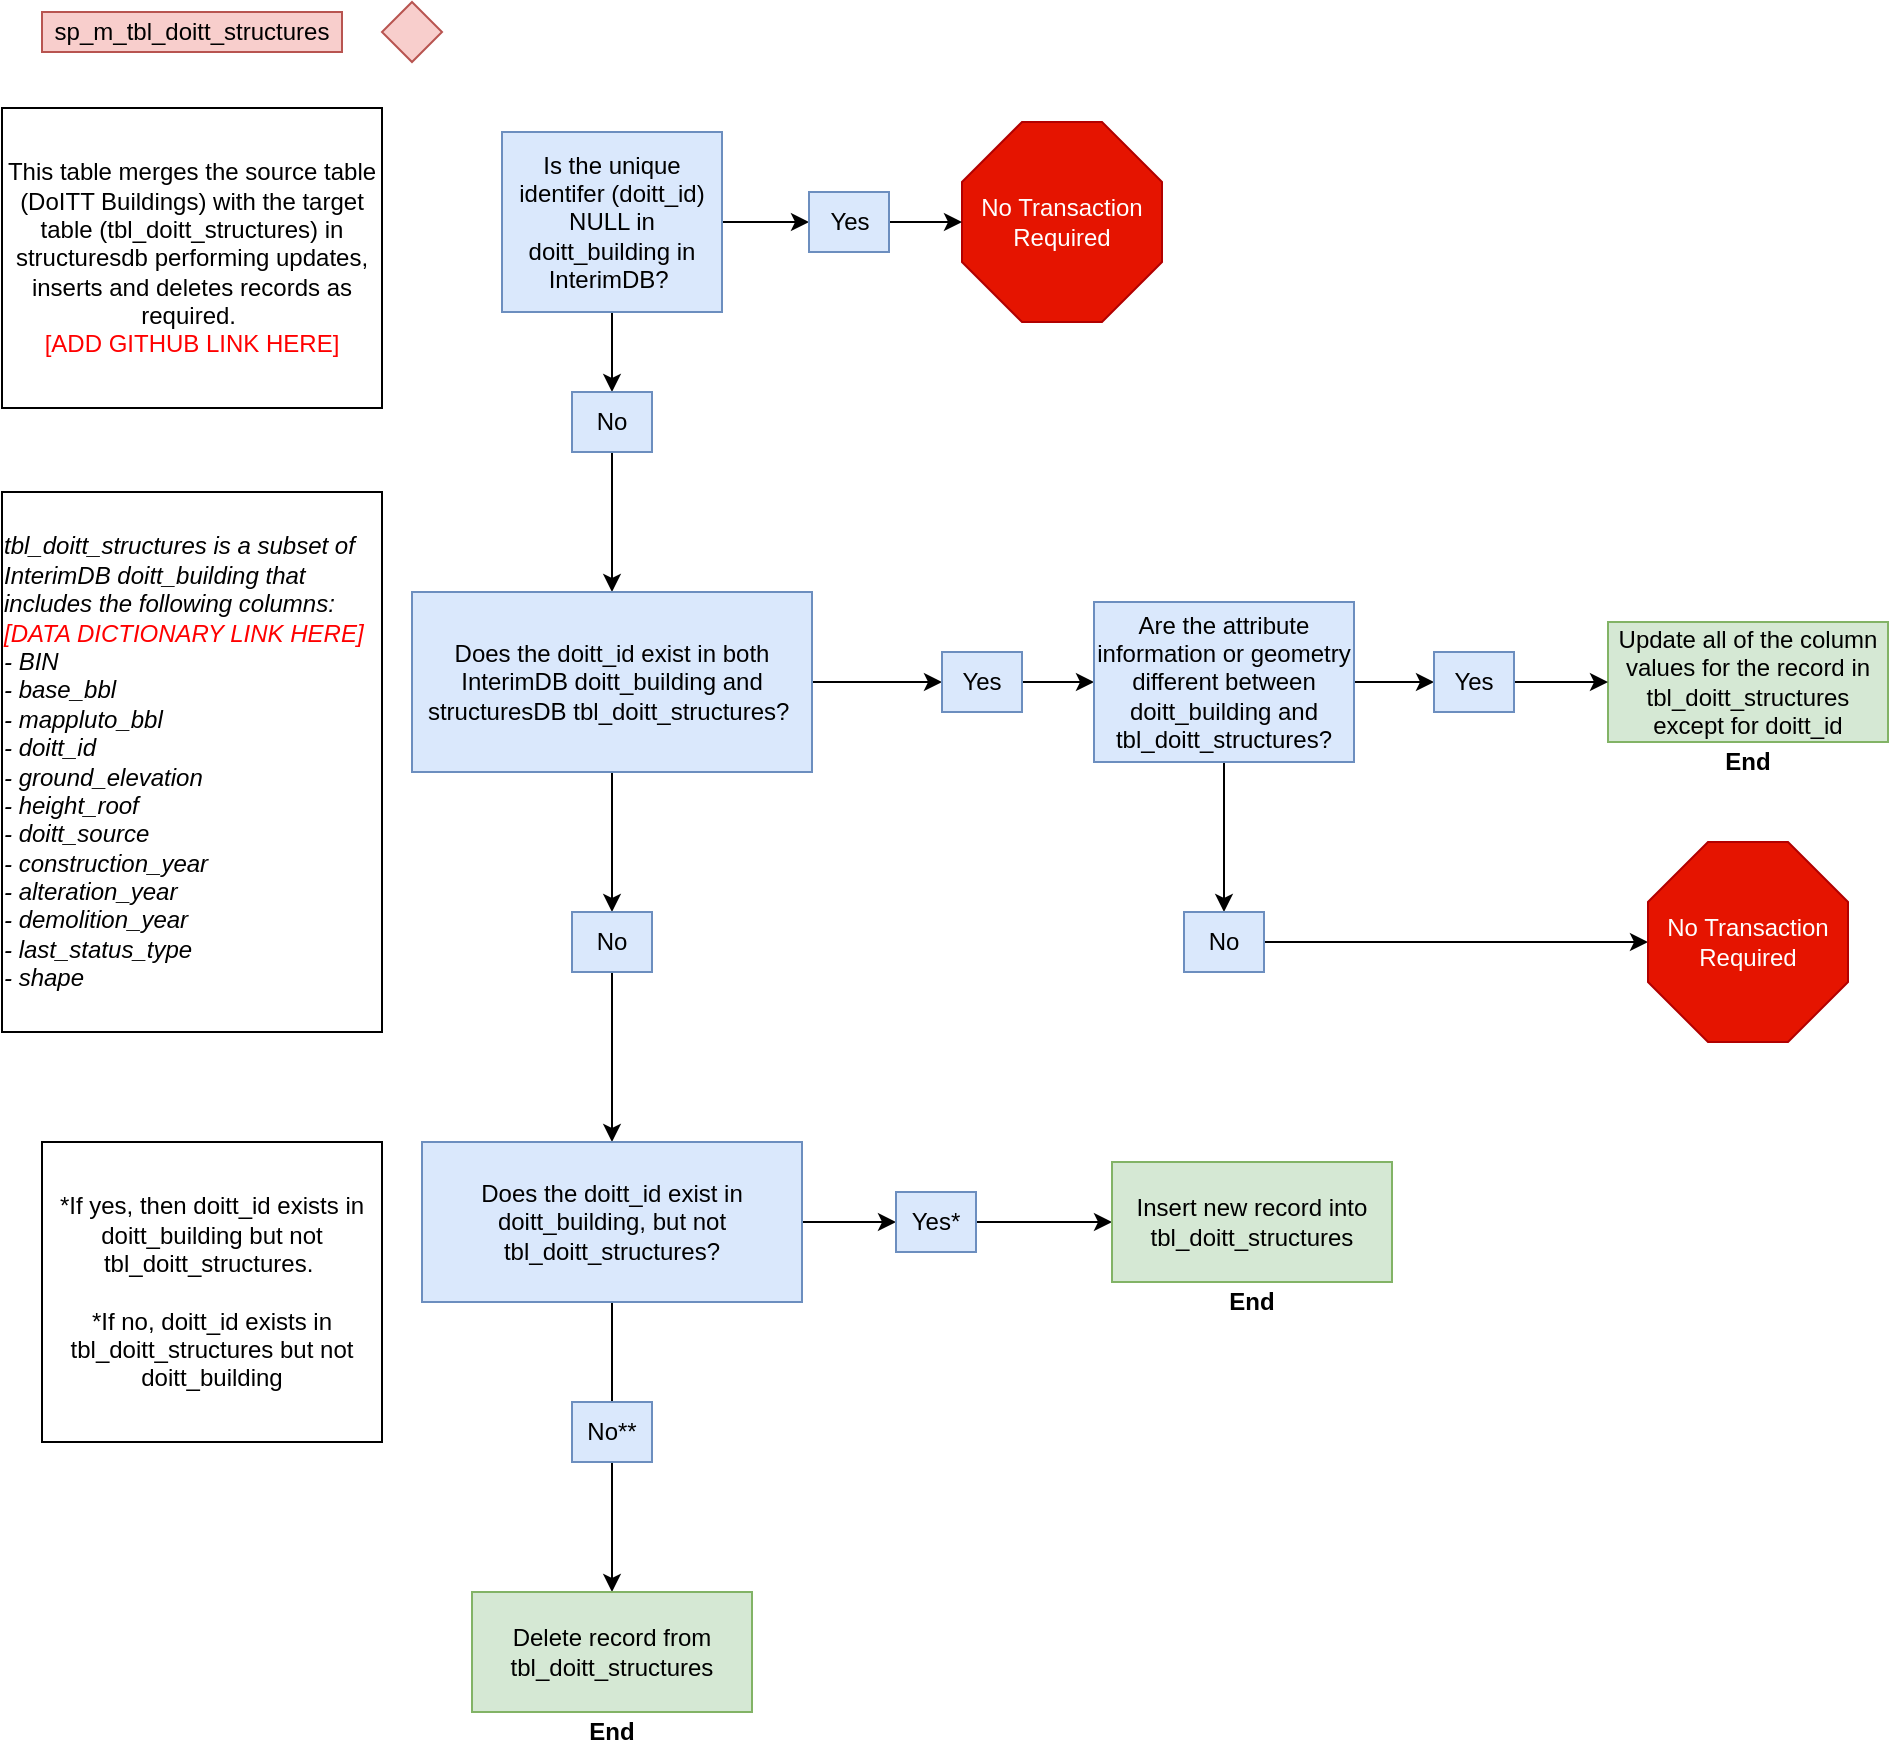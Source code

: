 <mxfile version="13.6.2" type="github">
  <diagram id="C5RBs43oDa-KdzZeNtuy" name="Page-1">
    <mxGraphModel dx="1083" dy="1847" grid="1" gridSize="10" guides="1" tooltips="1" connect="1" arrows="1" fold="1" page="1" pageScale="1" pageWidth="827" pageHeight="1169" math="0" shadow="0">
      <root>
        <mxCell id="WIyWlLk6GJQsqaUBKTNV-0" />
        <mxCell id="WIyWlLk6GJQsqaUBKTNV-1" parent="WIyWlLk6GJQsqaUBKTNV-0" />
        <mxCell id="sJDHbs98hqvbq1RDkTgL-3" value="" style="rhombus;whiteSpace=wrap;html=1;fillColor=#f8cecc;strokeColor=#b85450;fontSize=12;" vertex="1" parent="WIyWlLk6GJQsqaUBKTNV-1">
          <mxGeometry x="200" y="-105" width="30" height="30" as="geometry" />
        </mxCell>
        <mxCell id="sJDHbs98hqvbq1RDkTgL-4" value="sp_m_tbl_doitt_structures" style="rounded=0;whiteSpace=wrap;html=1;fillColor=#f8cecc;strokeColor=#b85450;fontSize=12;" vertex="1" parent="WIyWlLk6GJQsqaUBKTNV-1">
          <mxGeometry x="30" y="-100" width="150" height="20" as="geometry" />
        </mxCell>
        <mxCell id="sJDHbs98hqvbq1RDkTgL-6" value="&lt;font style=&quot;font-size: 12px;&quot;&gt;&lt;span style=&quot;font-size: 12px;&quot;&gt;This table merges the source table (DoITT Buildings) with the target table (tbl_doitt_structures) in structuresdb performing updates, inserts and deletes records as required.&amp;nbsp;&lt;br style=&quot;font-size: 12px;&quot;&gt;&lt;/span&gt;&lt;font style=&quot;font-size: 12px;&quot; color=&quot;#ff0000&quot;&gt;[ADD GITHUB LINK HERE]&lt;/font&gt;&lt;/font&gt;" style="rounded=0;whiteSpace=wrap;html=1;fontSize=12;" vertex="1" parent="WIyWlLk6GJQsqaUBKTNV-1">
          <mxGeometry x="10" y="-52" width="190" height="150" as="geometry" />
        </mxCell>
        <mxCell id="sJDHbs98hqvbq1RDkTgL-17" value="" style="edgeStyle=orthogonalEdgeStyle;rounded=0;orthogonalLoop=1;jettySize=auto;html=1;fontSize=12;" edge="1" parent="WIyWlLk6GJQsqaUBKTNV-1" source="sJDHbs98hqvbq1RDkTgL-8" target="sJDHbs98hqvbq1RDkTgL-15">
          <mxGeometry relative="1" as="geometry" />
        </mxCell>
        <mxCell id="sJDHbs98hqvbq1RDkTgL-20" value="" style="edgeStyle=orthogonalEdgeStyle;rounded=0;orthogonalLoop=1;jettySize=auto;html=1;fontSize=12;" edge="1" parent="WIyWlLk6GJQsqaUBKTNV-1" source="sJDHbs98hqvbq1RDkTgL-8" target="sJDHbs98hqvbq1RDkTgL-19">
          <mxGeometry relative="1" as="geometry" />
        </mxCell>
        <mxCell id="sJDHbs98hqvbq1RDkTgL-8" value="&lt;font style=&quot;font-size: 12px;&quot;&gt;Is the unique identifer (doitt_id) NULL in doitt_building in InterimDB?&amp;nbsp;&lt;/font&gt;" style="rounded=0;whiteSpace=wrap;html=1;fillColor=#dae8fc;strokeColor=#6c8ebf;fontSize=12;" vertex="1" parent="WIyWlLk6GJQsqaUBKTNV-1">
          <mxGeometry x="260" y="-40" width="110" height="90" as="geometry" />
        </mxCell>
        <mxCell id="sJDHbs98hqvbq1RDkTgL-14" value="No Transaction Required" style="whiteSpace=wrap;html=1;shape=mxgraph.basic.octagon2;align=center;verticalAlign=middle;dx=15;fillColor=#e51400;strokeColor=#B20000;fontColor=#ffffff;" vertex="1" parent="WIyWlLk6GJQsqaUBKTNV-1">
          <mxGeometry x="490" y="-45" width="100" height="100" as="geometry" />
        </mxCell>
        <mxCell id="sJDHbs98hqvbq1RDkTgL-18" value="" style="edgeStyle=orthogonalEdgeStyle;rounded=0;orthogonalLoop=1;jettySize=auto;html=1;fontSize=12;" edge="1" parent="WIyWlLk6GJQsqaUBKTNV-1" source="sJDHbs98hqvbq1RDkTgL-15" target="sJDHbs98hqvbq1RDkTgL-14">
          <mxGeometry relative="1" as="geometry" />
        </mxCell>
        <mxCell id="sJDHbs98hqvbq1RDkTgL-15" value="Yes" style="rounded=0;whiteSpace=wrap;html=1;fillColor=#dae8fc;strokeColor=#6c8ebf;fontSize=12;" vertex="1" parent="WIyWlLk6GJQsqaUBKTNV-1">
          <mxGeometry x="413.5" y="-10" width="40" height="30" as="geometry" />
        </mxCell>
        <mxCell id="sJDHbs98hqvbq1RDkTgL-22" value="" style="edgeStyle=orthogonalEdgeStyle;rounded=0;orthogonalLoop=1;jettySize=auto;html=1;fontSize=12;" edge="1" parent="WIyWlLk6GJQsqaUBKTNV-1" source="sJDHbs98hqvbq1RDkTgL-19" target="sJDHbs98hqvbq1RDkTgL-21">
          <mxGeometry relative="1" as="geometry" />
        </mxCell>
        <mxCell id="sJDHbs98hqvbq1RDkTgL-19" value="No" style="rounded=0;whiteSpace=wrap;html=1;fillColor=#dae8fc;strokeColor=#6c8ebf;fontSize=12;" vertex="1" parent="WIyWlLk6GJQsqaUBKTNV-1">
          <mxGeometry x="295" y="90" width="40" height="30" as="geometry" />
        </mxCell>
        <mxCell id="sJDHbs98hqvbq1RDkTgL-24" value="" style="edgeStyle=orthogonalEdgeStyle;rounded=0;orthogonalLoop=1;jettySize=auto;html=1;fontSize=12;" edge="1" parent="WIyWlLk6GJQsqaUBKTNV-1" source="sJDHbs98hqvbq1RDkTgL-21" target="sJDHbs98hqvbq1RDkTgL-23">
          <mxGeometry relative="1" as="geometry" />
        </mxCell>
        <mxCell id="sJDHbs98hqvbq1RDkTgL-36" value="" style="edgeStyle=orthogonalEdgeStyle;rounded=0;orthogonalLoop=1;jettySize=auto;html=1;fontSize=12;" edge="1" parent="WIyWlLk6GJQsqaUBKTNV-1" source="sJDHbs98hqvbq1RDkTgL-21" target="sJDHbs98hqvbq1RDkTgL-35">
          <mxGeometry relative="1" as="geometry" />
        </mxCell>
        <mxCell id="sJDHbs98hqvbq1RDkTgL-21" value="&lt;font style=&quot;font-size: 12px&quot;&gt;Does the doitt_id exist in both InterimDB doitt_building and structuresDB tbl_doitt_structures?&amp;nbsp;&lt;/font&gt;" style="rounded=0;whiteSpace=wrap;html=1;fillColor=#dae8fc;strokeColor=#6c8ebf;fontSize=12;" vertex="1" parent="WIyWlLk6GJQsqaUBKTNV-1">
          <mxGeometry x="215" y="190" width="200" height="90" as="geometry" />
        </mxCell>
        <mxCell id="sJDHbs98hqvbq1RDkTgL-26" value="" style="edgeStyle=orthogonalEdgeStyle;rounded=0;orthogonalLoop=1;jettySize=auto;html=1;fontSize=12;" edge="1" parent="WIyWlLk6GJQsqaUBKTNV-1" source="sJDHbs98hqvbq1RDkTgL-23" target="sJDHbs98hqvbq1RDkTgL-25">
          <mxGeometry relative="1" as="geometry" />
        </mxCell>
        <mxCell id="sJDHbs98hqvbq1RDkTgL-23" value="Yes" style="rounded=0;whiteSpace=wrap;html=1;fillColor=#dae8fc;strokeColor=#6c8ebf;fontSize=12;" vertex="1" parent="WIyWlLk6GJQsqaUBKTNV-1">
          <mxGeometry x="480" y="220" width="40" height="30" as="geometry" />
        </mxCell>
        <mxCell id="sJDHbs98hqvbq1RDkTgL-28" value="" style="edgeStyle=orthogonalEdgeStyle;rounded=0;orthogonalLoop=1;jettySize=auto;html=1;fontSize=12;" edge="1" parent="WIyWlLk6GJQsqaUBKTNV-1" source="sJDHbs98hqvbq1RDkTgL-25" target="sJDHbs98hqvbq1RDkTgL-27">
          <mxGeometry relative="1" as="geometry" />
        </mxCell>
        <mxCell id="sJDHbs98hqvbq1RDkTgL-33" value="" style="edgeStyle=orthogonalEdgeStyle;rounded=0;orthogonalLoop=1;jettySize=auto;html=1;fontSize=12;" edge="1" parent="WIyWlLk6GJQsqaUBKTNV-1" source="sJDHbs98hqvbq1RDkTgL-25" target="sJDHbs98hqvbq1RDkTgL-32">
          <mxGeometry relative="1" as="geometry" />
        </mxCell>
        <mxCell id="sJDHbs98hqvbq1RDkTgL-25" value="Are the attribute information or geometry different between doitt_building and tbl_doitt_structures?" style="rounded=0;whiteSpace=wrap;html=1;fillColor=#dae8fc;strokeColor=#6c8ebf;fontSize=12;" vertex="1" parent="WIyWlLk6GJQsqaUBKTNV-1">
          <mxGeometry x="556" y="195" width="130" height="80" as="geometry" />
        </mxCell>
        <mxCell id="sJDHbs98hqvbq1RDkTgL-30" value="" style="edgeStyle=orthogonalEdgeStyle;rounded=0;orthogonalLoop=1;jettySize=auto;html=1;fontSize=12;" edge="1" parent="WIyWlLk6GJQsqaUBKTNV-1" source="sJDHbs98hqvbq1RDkTgL-27" target="sJDHbs98hqvbq1RDkTgL-29">
          <mxGeometry relative="1" as="geometry" />
        </mxCell>
        <mxCell id="sJDHbs98hqvbq1RDkTgL-27" value="No" style="rounded=0;whiteSpace=wrap;html=1;fillColor=#dae8fc;strokeColor=#6c8ebf;fontSize=12;" vertex="1" parent="WIyWlLk6GJQsqaUBKTNV-1">
          <mxGeometry x="601" y="350" width="40" height="30" as="geometry" />
        </mxCell>
        <mxCell id="sJDHbs98hqvbq1RDkTgL-29" value="No Transaction Required" style="whiteSpace=wrap;html=1;shape=mxgraph.basic.octagon2;align=center;verticalAlign=middle;dx=15;fillColor=#e51400;strokeColor=#B20000;fontColor=#ffffff;" vertex="1" parent="WIyWlLk6GJQsqaUBKTNV-1">
          <mxGeometry x="833" y="315" width="100" height="100" as="geometry" />
        </mxCell>
        <mxCell id="sJDHbs98hqvbq1RDkTgL-31" value="Update all of the column values for the record in tbl_doitt_structures except for doitt_id" style="rounded=0;whiteSpace=wrap;html=1;fillColor=#d5e8d4;strokeColor=#82b366;" vertex="1" parent="WIyWlLk6GJQsqaUBKTNV-1">
          <mxGeometry x="813" y="205" width="140" height="60" as="geometry" />
        </mxCell>
        <mxCell id="sJDHbs98hqvbq1RDkTgL-49" value="" style="edgeStyle=orthogonalEdgeStyle;rounded=0;orthogonalLoop=1;jettySize=auto;html=1;fontSize=12;" edge="1" parent="WIyWlLk6GJQsqaUBKTNV-1" source="sJDHbs98hqvbq1RDkTgL-32" target="sJDHbs98hqvbq1RDkTgL-31">
          <mxGeometry relative="1" as="geometry" />
        </mxCell>
        <mxCell id="sJDHbs98hqvbq1RDkTgL-32" value="Yes" style="rounded=0;whiteSpace=wrap;html=1;fillColor=#dae8fc;strokeColor=#6c8ebf;fontSize=12;" vertex="1" parent="WIyWlLk6GJQsqaUBKTNV-1">
          <mxGeometry x="726" y="220" width="40" height="30" as="geometry" />
        </mxCell>
        <mxCell id="sJDHbs98hqvbq1RDkTgL-38" value="" style="edgeStyle=orthogonalEdgeStyle;rounded=0;orthogonalLoop=1;jettySize=auto;html=1;fontSize=12;" edge="1" parent="WIyWlLk6GJQsqaUBKTNV-1" source="sJDHbs98hqvbq1RDkTgL-35" target="sJDHbs98hqvbq1RDkTgL-37">
          <mxGeometry relative="1" as="geometry" />
        </mxCell>
        <mxCell id="sJDHbs98hqvbq1RDkTgL-35" value="No" style="rounded=0;whiteSpace=wrap;html=1;fillColor=#dae8fc;strokeColor=#6c8ebf;fontSize=12;" vertex="1" parent="WIyWlLk6GJQsqaUBKTNV-1">
          <mxGeometry x="295" y="350" width="40" height="30" as="geometry" />
        </mxCell>
        <mxCell id="sJDHbs98hqvbq1RDkTgL-44" value="" style="edgeStyle=orthogonalEdgeStyle;rounded=0;orthogonalLoop=1;jettySize=auto;html=1;fontSize=12;" edge="1" parent="WIyWlLk6GJQsqaUBKTNV-1" source="sJDHbs98hqvbq1RDkTgL-37" target="sJDHbs98hqvbq1RDkTgL-43">
          <mxGeometry relative="1" as="geometry" />
        </mxCell>
        <mxCell id="sJDHbs98hqvbq1RDkTgL-46" value="" style="edgeStyle=orthogonalEdgeStyle;rounded=0;orthogonalLoop=1;jettySize=auto;html=1;fontSize=12;" edge="1" parent="WIyWlLk6GJQsqaUBKTNV-1" source="sJDHbs98hqvbq1RDkTgL-37" target="sJDHbs98hqvbq1RDkTgL-39">
          <mxGeometry relative="1" as="geometry" />
        </mxCell>
        <mxCell id="sJDHbs98hqvbq1RDkTgL-37" value="Does the doitt_id exist in doitt_building, but not tbl_doitt_structures?" style="rounded=0;whiteSpace=wrap;html=1;fillColor=#dae8fc;strokeColor=#6c8ebf;" vertex="1" parent="WIyWlLk6GJQsqaUBKTNV-1">
          <mxGeometry x="220" y="465" width="190" height="80" as="geometry" />
        </mxCell>
        <mxCell id="sJDHbs98hqvbq1RDkTgL-45" value="" style="edgeStyle=orthogonalEdgeStyle;rounded=0;orthogonalLoop=1;jettySize=auto;html=1;fontSize=12;" edge="1" parent="WIyWlLk6GJQsqaUBKTNV-1" source="sJDHbs98hqvbq1RDkTgL-39" target="sJDHbs98hqvbq1RDkTgL-42">
          <mxGeometry relative="1" as="geometry" />
        </mxCell>
        <mxCell id="sJDHbs98hqvbq1RDkTgL-39" value="Yes*" style="rounded=0;whiteSpace=wrap;html=1;fillColor=#dae8fc;strokeColor=#6c8ebf;fontSize=12;" vertex="1" parent="WIyWlLk6GJQsqaUBKTNV-1">
          <mxGeometry x="457" y="490" width="40" height="30" as="geometry" />
        </mxCell>
        <mxCell id="sJDHbs98hqvbq1RDkTgL-40" value="No**" style="rounded=0;whiteSpace=wrap;html=1;fillColor=#dae8fc;strokeColor=#6c8ebf;fontSize=12;" vertex="1" parent="WIyWlLk6GJQsqaUBKTNV-1">
          <mxGeometry x="295" y="595" width="40" height="30" as="geometry" />
        </mxCell>
        <mxCell id="sJDHbs98hqvbq1RDkTgL-41" value="*If yes, then doitt_id exists in doitt_building but not tbl_doitt_structures.&amp;nbsp;&lt;br&gt;&lt;br&gt;*If no, doitt_id exists in tbl_doitt_structures but not doitt_building" style="rounded=0;whiteSpace=wrap;html=1;" vertex="1" parent="WIyWlLk6GJQsqaUBKTNV-1">
          <mxGeometry x="30" y="465" width="170" height="150" as="geometry" />
        </mxCell>
        <mxCell id="sJDHbs98hqvbq1RDkTgL-42" value="Insert new record into tbl_doitt_structures" style="rounded=0;whiteSpace=wrap;html=1;fillColor=#d5e8d4;strokeColor=#82b366;" vertex="1" parent="WIyWlLk6GJQsqaUBKTNV-1">
          <mxGeometry x="565" y="475" width="140" height="60" as="geometry" />
        </mxCell>
        <mxCell id="sJDHbs98hqvbq1RDkTgL-43" value="Delete record from tbl_doitt_structures" style="rounded=0;whiteSpace=wrap;html=1;fillColor=#d5e8d4;strokeColor=#82b366;" vertex="1" parent="WIyWlLk6GJQsqaUBKTNV-1">
          <mxGeometry x="245" y="690" width="140" height="60" as="geometry" />
        </mxCell>
        <mxCell id="sJDHbs98hqvbq1RDkTgL-47" value="&lt;b&gt;End&lt;/b&gt;" style="text;html=1;strokeColor=none;fillColor=none;align=center;verticalAlign=middle;whiteSpace=wrap;rounded=0;" vertex="1" parent="WIyWlLk6GJQsqaUBKTNV-1">
          <mxGeometry x="615" y="535" width="40" height="20" as="geometry" />
        </mxCell>
        <mxCell id="sJDHbs98hqvbq1RDkTgL-48" value="&lt;b&gt;End&lt;/b&gt;" style="text;html=1;strokeColor=none;fillColor=none;align=center;verticalAlign=middle;whiteSpace=wrap;rounded=0;" vertex="1" parent="WIyWlLk6GJQsqaUBKTNV-1">
          <mxGeometry x="295" y="750" width="40" height="20" as="geometry" />
        </mxCell>
        <mxCell id="sJDHbs98hqvbq1RDkTgL-50" value="&lt;b&gt;End&lt;/b&gt;" style="text;html=1;strokeColor=none;fillColor=none;align=center;verticalAlign=middle;whiteSpace=wrap;rounded=0;" vertex="1" parent="WIyWlLk6GJQsqaUBKTNV-1">
          <mxGeometry x="863" y="265" width="40" height="20" as="geometry" />
        </mxCell>
        <mxCell id="sJDHbs98hqvbq1RDkTgL-51" value="&lt;div style=&quot;text-align: left&quot;&gt;&lt;i&gt;tbl_doitt_structures is a subset of InterimDB doitt_building that includes the following columns:&lt;/i&gt;&lt;/div&gt;&lt;div style=&quot;text-align: left&quot;&gt;&lt;i&gt;&lt;font color=&quot;#ff0000&quot;&gt;[DATA DICTIONARY LINK HERE]&lt;/font&gt;&lt;/i&gt;&lt;/div&gt;&lt;div style=&quot;text-align: left&quot;&gt;&lt;i&gt;- BIN&lt;/i&gt;&lt;/div&gt;&lt;div style=&quot;text-align: left&quot;&gt;&lt;i&gt;- base_bbl&lt;/i&gt;&lt;/div&gt;&lt;div style=&quot;text-align: left&quot;&gt;&lt;i&gt;- mappluto_bbl&lt;/i&gt;&lt;/div&gt;&lt;div style=&quot;text-align: left&quot;&gt;&lt;i&gt;- doitt_id&lt;/i&gt;&lt;/div&gt;&lt;div style=&quot;text-align: left&quot;&gt;&lt;i&gt;- ground_elevation&lt;/i&gt;&lt;/div&gt;&lt;div style=&quot;text-align: left&quot;&gt;&lt;i&gt;- height_roof&lt;/i&gt;&lt;/div&gt;&lt;div style=&quot;text-align: left&quot;&gt;&lt;i&gt;- doitt_source&lt;/i&gt;&lt;/div&gt;&lt;div style=&quot;text-align: left&quot;&gt;&lt;i&gt;- construction_year&lt;/i&gt;&lt;/div&gt;&lt;div style=&quot;text-align: left&quot;&gt;&lt;i&gt;- alteration_year&lt;/i&gt;&lt;/div&gt;&lt;div style=&quot;text-align: left&quot;&gt;&lt;i&gt;- demolition_year&lt;/i&gt;&lt;/div&gt;&lt;div style=&quot;text-align: left&quot;&gt;&lt;i&gt;- last_status_type&lt;/i&gt;&lt;/div&gt;&lt;div style=&quot;text-align: left&quot;&gt;&lt;i&gt;- shape&lt;/i&gt;&lt;/div&gt;" style="rounded=0;whiteSpace=wrap;html=1;" vertex="1" parent="WIyWlLk6GJQsqaUBKTNV-1">
          <mxGeometry x="10" y="140" width="190" height="270" as="geometry" />
        </mxCell>
      </root>
    </mxGraphModel>
  </diagram>
</mxfile>
